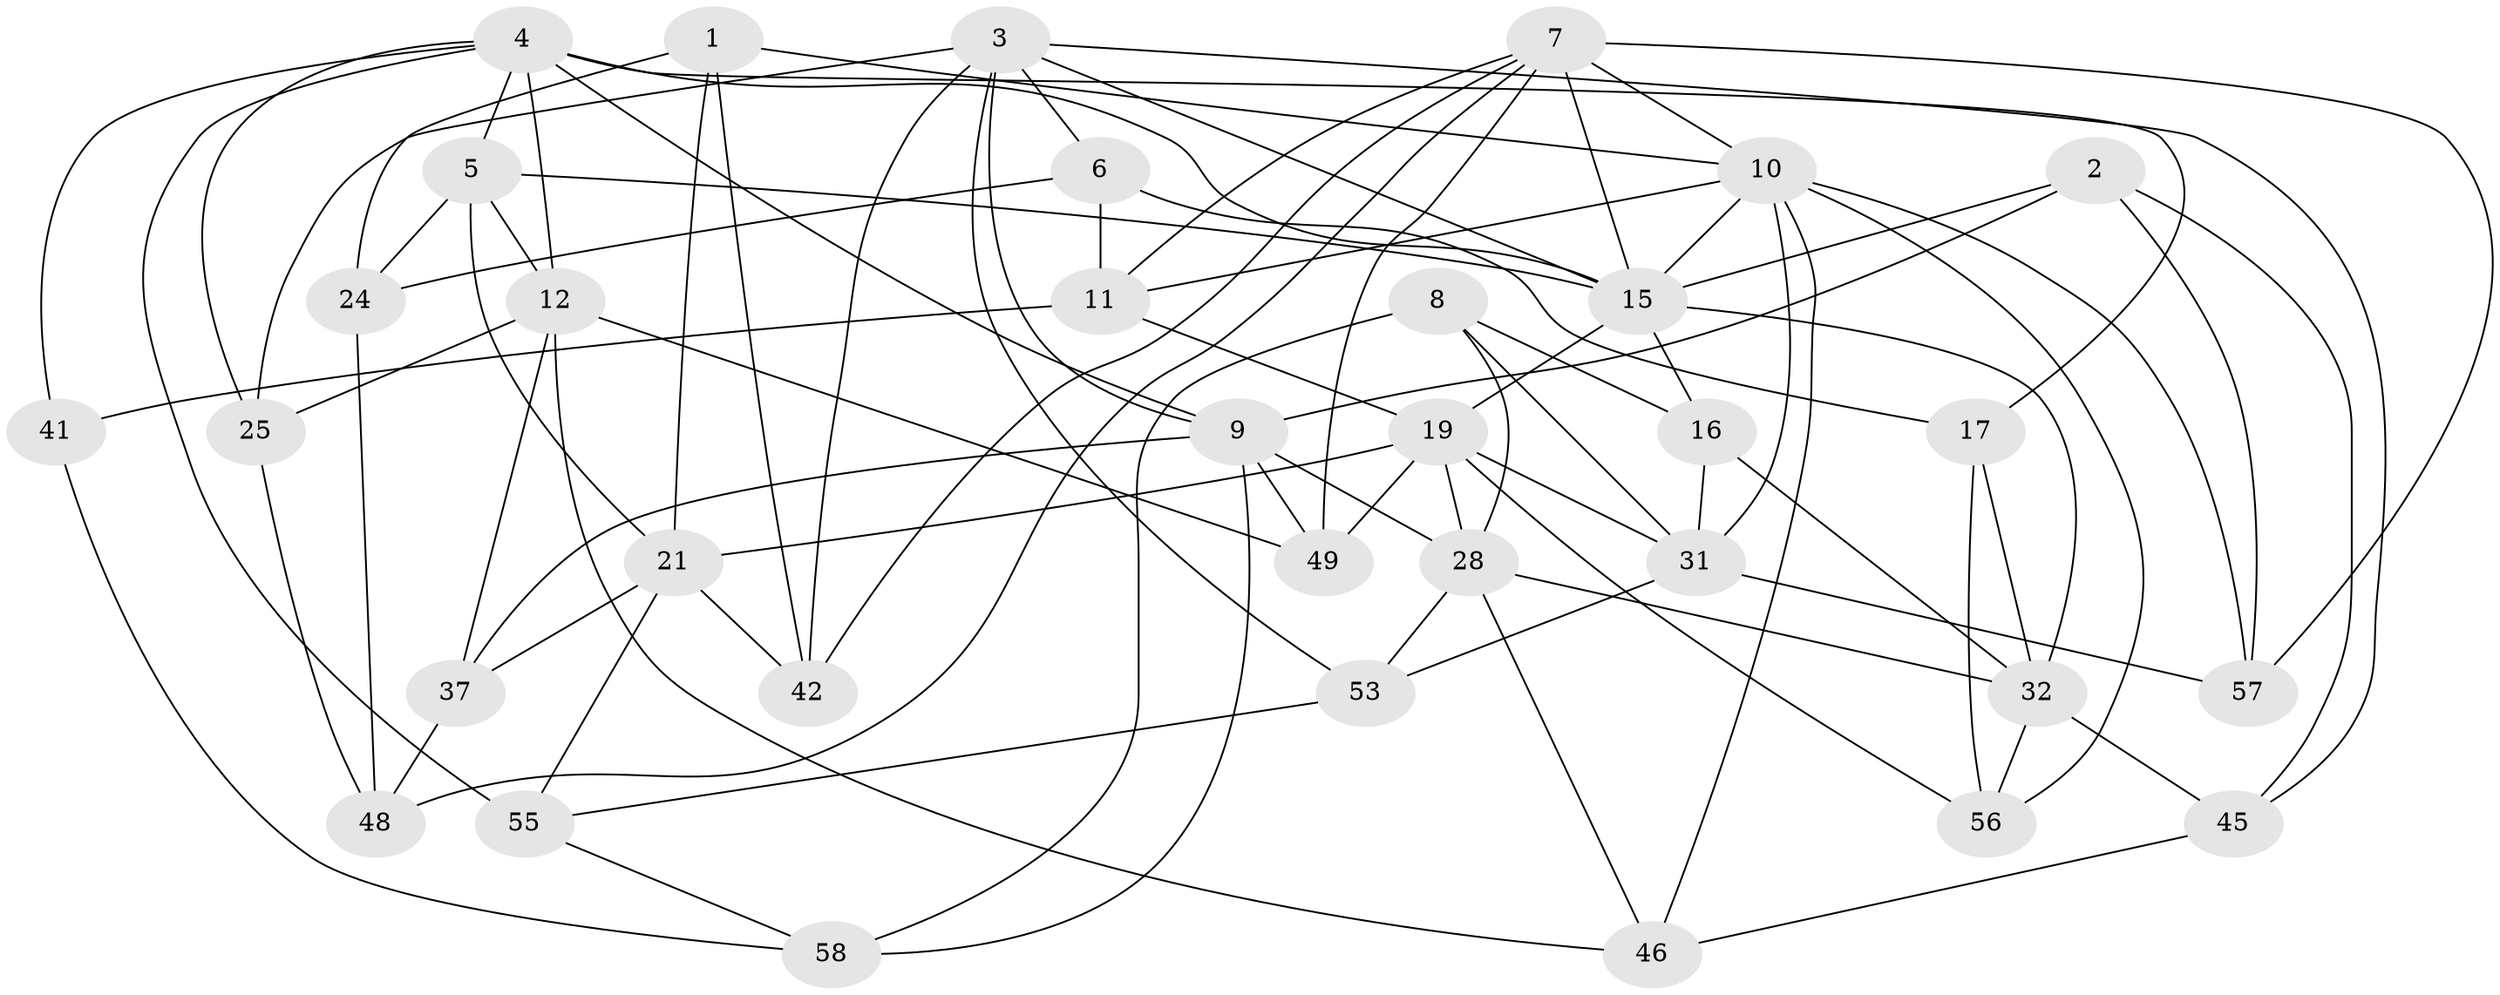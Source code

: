 // original degree distribution, {4: 1.0}
// Generated by graph-tools (version 1.1) at 2025/20/03/04/25 18:20:59]
// undirected, 34 vertices, 86 edges
graph export_dot {
graph [start="1"]
  node [color=gray90,style=filled];
  1;
  2;
  3 [super="+27+22+51"];
  4 [super="+34"];
  5 [super="+33"];
  6;
  7 [super="+30+14"];
  8;
  9 [super="+54+43"];
  10 [super="+35+13"];
  11 [super="+52"];
  12 [super="+40"];
  15 [super="+26+18+20"];
  16;
  17;
  19 [super="+38"];
  21 [super="+29"];
  24;
  25;
  28 [super="+36"];
  31 [super="+50"];
  32 [super="+39"];
  37;
  41;
  42;
  45;
  46;
  48;
  49;
  53;
  55;
  56;
  57;
  58;
  1 -- 42;
  1 -- 24;
  1 -- 10;
  1 -- 21;
  2 -- 45;
  2 -- 57;
  2 -- 15;
  2 -- 9;
  3 -- 45;
  3 -- 9 [weight=2];
  3 -- 53;
  3 -- 15;
  3 -- 25;
  3 -- 42;
  3 -- 6;
  4 -- 12;
  4 -- 55;
  4 -- 17;
  4 -- 5;
  4 -- 9;
  4 -- 41;
  4 -- 25;
  4 -- 15;
  5 -- 15 [weight=2];
  5 -- 21;
  5 -- 24;
  5 -- 12;
  6 -- 11;
  6 -- 17;
  6 -- 24;
  7 -- 15 [weight=2];
  7 -- 49;
  7 -- 42;
  7 -- 48;
  7 -- 57;
  7 -- 11;
  7 -- 10;
  8 -- 16;
  8 -- 58;
  8 -- 31;
  8 -- 28;
  9 -- 58;
  9 -- 49;
  9 -- 28;
  9 -- 37;
  10 -- 56;
  10 -- 31;
  10 -- 57;
  10 -- 46;
  10 -- 15;
  10 -- 11;
  11 -- 41 [weight=2];
  11 -- 19;
  12 -- 37;
  12 -- 25;
  12 -- 46;
  12 -- 49;
  15 -- 16;
  15 -- 32;
  15 -- 19 [weight=2];
  16 -- 31;
  16 -- 32;
  17 -- 32;
  17 -- 56;
  19 -- 49;
  19 -- 31;
  19 -- 56;
  19 -- 21;
  19 -- 28;
  21 -- 55;
  21 -- 37;
  21 -- 42;
  24 -- 48;
  25 -- 48;
  28 -- 53;
  28 -- 32;
  28 -- 46;
  31 -- 57;
  31 -- 53;
  32 -- 56;
  32 -- 45;
  37 -- 48;
  41 -- 58;
  45 -- 46;
  53 -- 55;
  55 -- 58;
}

